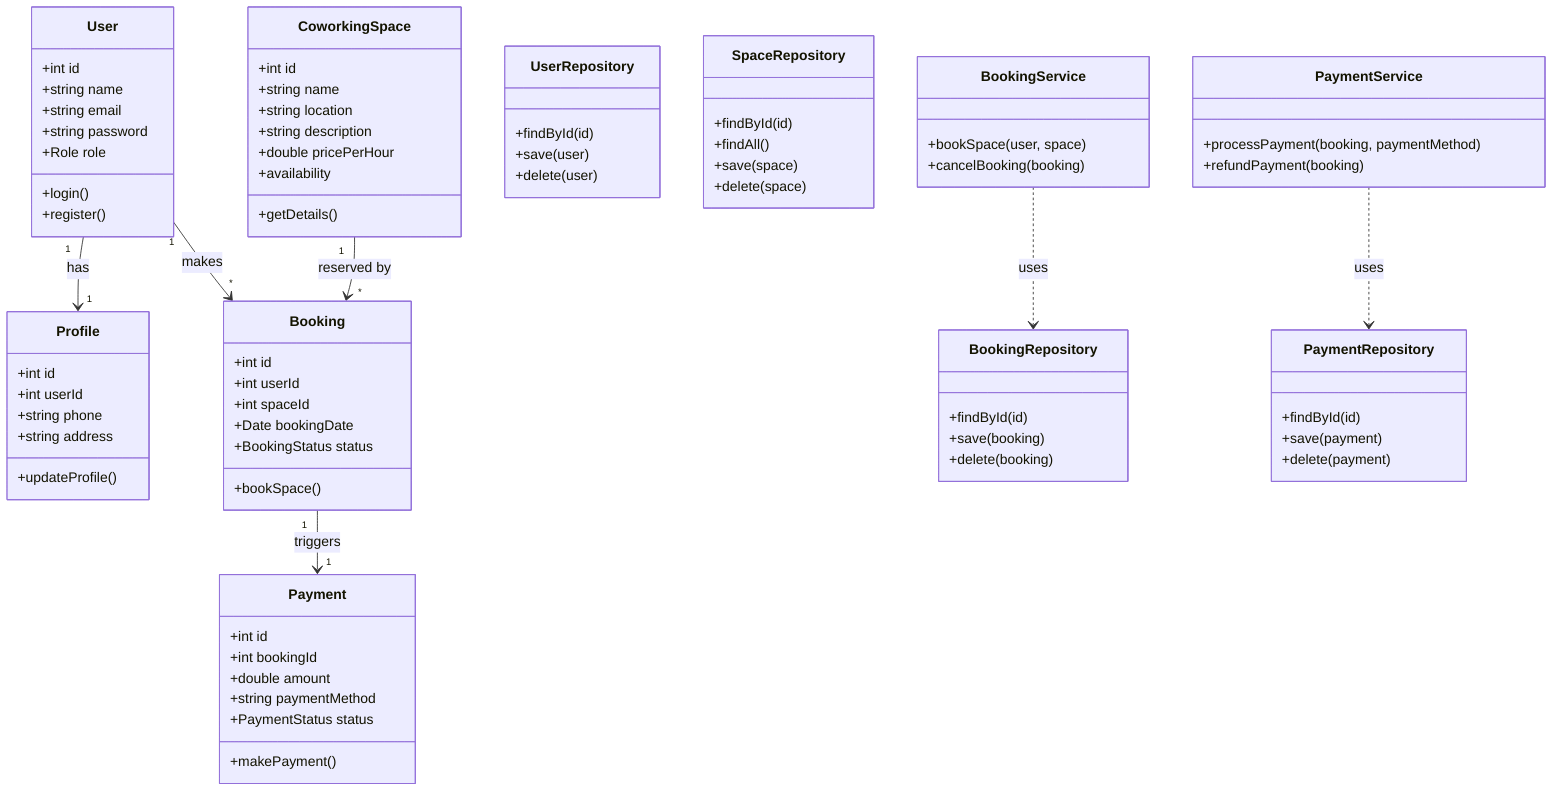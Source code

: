 classDiagram
    %% Domain Classes
    class User {
      +int id
      +string name
      +string email
      +string password
      +Role role
      +login()
      +register()
    }

    class Profile {
      +int id
      +int userId
      +string phone
      +string address
      +updateProfile()
    }

    class CoworkingSpace {
      +int id
      +string name
      +string location
      +string description
      +double pricePerHour
      +availability
      +getDetails()
    }

    class Booking {
      +int id
      +int userId
      +int spaceId
      +Date bookingDate
      +BookingStatus status
      +bookSpace()
    }

    class Payment {
      +int id
      +int bookingId
      +double amount
      +string paymentMethod
      +PaymentStatus status
      +makePayment()
    }

    %% Repository Classes (data layer)
    class UserRepository {
      +findById(id)
      +save(user)
      +delete(user)
    }

    class SpaceRepository {
      +findById(id)
      +findAll()
      +save(space)
      +delete(space)
    }

    class BookingRepository {
      +findById(id)
      +save(booking)
      +delete(booking)
    }

    class PaymentRepository {
      +findById(id)
      +save(payment)
      +delete(payment)
    }

    %% Service Classes (business logic layer)
    class BookingService {
      +bookSpace(user, space)
      +cancelBooking(booking)
    }

    class PaymentService {
      +processPayment(booking, paymentMethod)
      +refundPayment(booking)
    }

    %% Relationships among Domain Entities
    User "1" --> "1" Profile : has
    User "1" --> "*" Booking : makes
    CoworkingSpace "1" --> "*" Booking : reserved by
    Booking "1" --> "1" Payment : triggers

    %% Dependencies between Services and Repositories
    BookingService ..> BookingRepository : uses
    PaymentService ..> PaymentRepository : uses